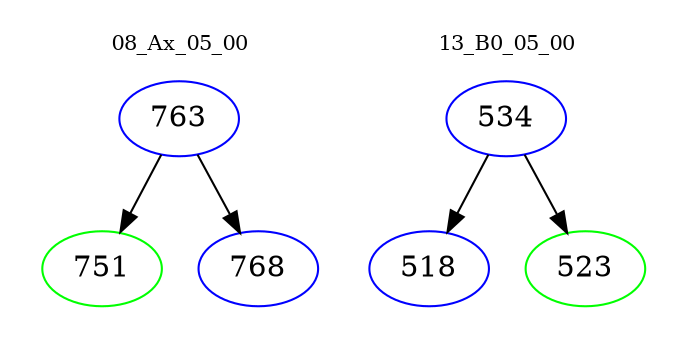 digraph{
subgraph cluster_0 {
color = white
label = "08_Ax_05_00";
fontsize=10;
T0_763 [label="763", color="blue"]
T0_763 -> T0_751 [color="black"]
T0_751 [label="751", color="green"]
T0_763 -> T0_768 [color="black"]
T0_768 [label="768", color="blue"]
}
subgraph cluster_1 {
color = white
label = "13_B0_05_00";
fontsize=10;
T1_534 [label="534", color="blue"]
T1_534 -> T1_518 [color="black"]
T1_518 [label="518", color="blue"]
T1_534 -> T1_523 [color="black"]
T1_523 [label="523", color="green"]
}
}
